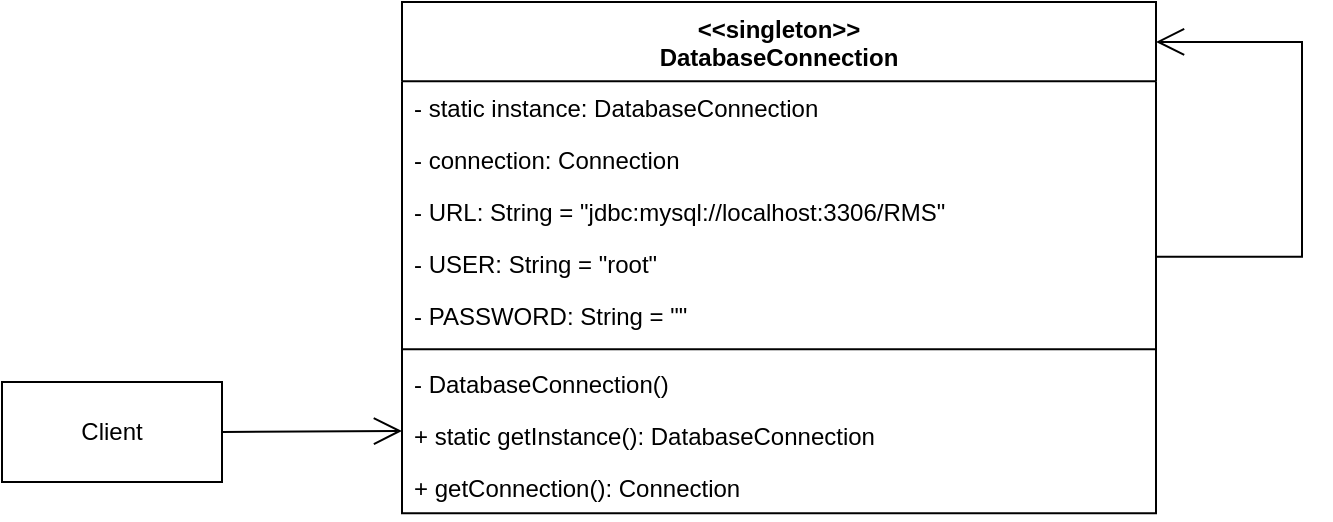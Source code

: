 <mxfile version="22.1.2" type="device">
  <diagram name="Page-1" id="9PJ2amlnH0-70WgWJT20">
    <mxGraphModel dx="2268" dy="727" grid="1" gridSize="10" guides="1" tooltips="1" connect="1" arrows="1" fold="1" page="1" pageScale="1" pageWidth="850" pageHeight="1100" math="0" shadow="0">
      <root>
        <mxCell id="0" />
        <mxCell id="1" parent="0" />
        <mxCell id="id4V8DBXlH6ygl9FucMe-1" value="&lt;&lt;singleton&gt;&gt;&#xa;DatabaseConnection" style="swimlane;fontStyle=1;align=center;verticalAlign=top;childLayout=stackLayout;horizontal=1;startSize=39.632;horizontalStack=0;resizeParent=1;resizeParentMax=0;resizeLast=0;collapsible=0;marginBottom=0;" vertex="1" parent="1">
          <mxGeometry x="160" y="120" width="377" height="255.632" as="geometry" />
        </mxCell>
        <mxCell id="id4V8DBXlH6ygl9FucMe-2" value="- static instance: DatabaseConnection" style="text;strokeColor=none;fillColor=none;align=left;verticalAlign=top;spacingLeft=4;spacingRight=4;overflow=hidden;rotatable=0;points=[[0,0.5],[1,0.5]];portConstraint=eastwest;" vertex="1" parent="id4V8DBXlH6ygl9FucMe-1">
          <mxGeometry y="39.632" width="377" height="26" as="geometry" />
        </mxCell>
        <mxCell id="id4V8DBXlH6ygl9FucMe-3" value="- connection: Connection" style="text;strokeColor=none;fillColor=none;align=left;verticalAlign=top;spacingLeft=4;spacingRight=4;overflow=hidden;rotatable=0;points=[[0,0.5],[1,0.5]];portConstraint=eastwest;" vertex="1" parent="id4V8DBXlH6ygl9FucMe-1">
          <mxGeometry y="65.632" width="377" height="26" as="geometry" />
        </mxCell>
        <mxCell id="id4V8DBXlH6ygl9FucMe-4" value="- URL: String = &quot;jdbc:mysql://localhost:3306/RMS&quot;" style="text;strokeColor=none;fillColor=none;align=left;verticalAlign=top;spacingLeft=4;spacingRight=4;overflow=hidden;rotatable=0;points=[[0,0.5],[1,0.5]];portConstraint=eastwest;" vertex="1" parent="id4V8DBXlH6ygl9FucMe-1">
          <mxGeometry y="91.632" width="377" height="26" as="geometry" />
        </mxCell>
        <mxCell id="id4V8DBXlH6ygl9FucMe-5" value="- USER: String = &quot;root&quot;" style="text;strokeColor=none;fillColor=none;align=left;verticalAlign=top;spacingLeft=4;spacingRight=4;overflow=hidden;rotatable=0;points=[[0,0.5],[1,0.5]];portConstraint=eastwest;" vertex="1" parent="id4V8DBXlH6ygl9FucMe-1">
          <mxGeometry y="117.632" width="377" height="26" as="geometry" />
        </mxCell>
        <mxCell id="id4V8DBXlH6ygl9FucMe-6" value="- PASSWORD: String = &quot;&quot;" style="text;strokeColor=none;fillColor=none;align=left;verticalAlign=top;spacingLeft=4;spacingRight=4;overflow=hidden;rotatable=0;points=[[0,0.5],[1,0.5]];portConstraint=eastwest;" vertex="1" parent="id4V8DBXlH6ygl9FucMe-1">
          <mxGeometry y="143.632" width="377" height="26" as="geometry" />
        </mxCell>
        <mxCell id="id4V8DBXlH6ygl9FucMe-7" style="line;strokeWidth=1;fillColor=none;align=left;verticalAlign=middle;spacingTop=-1;spacingLeft=3;spacingRight=3;rotatable=0;labelPosition=right;points=[];portConstraint=eastwest;strokeColor=inherit;" vertex="1" parent="id4V8DBXlH6ygl9FucMe-1">
          <mxGeometry y="169.632" width="377" height="8" as="geometry" />
        </mxCell>
        <mxCell id="id4V8DBXlH6ygl9FucMe-8" value="- DatabaseConnection()" style="text;strokeColor=none;fillColor=none;align=left;verticalAlign=top;spacingLeft=4;spacingRight=4;overflow=hidden;rotatable=0;points=[[0,0.5],[1,0.5]];portConstraint=eastwest;" vertex="1" parent="id4V8DBXlH6ygl9FucMe-1">
          <mxGeometry y="177.632" width="377" height="26" as="geometry" />
        </mxCell>
        <mxCell id="id4V8DBXlH6ygl9FucMe-9" value="+ static getInstance(): DatabaseConnection" style="text;strokeColor=none;fillColor=none;align=left;verticalAlign=top;spacingLeft=4;spacingRight=4;overflow=hidden;rotatable=0;points=[[0,0.5],[1,0.5]];portConstraint=eastwest;" vertex="1" parent="id4V8DBXlH6ygl9FucMe-1">
          <mxGeometry y="203.632" width="377" height="26" as="geometry" />
        </mxCell>
        <mxCell id="id4V8DBXlH6ygl9FucMe-10" value="+ getConnection(): Connection" style="text;strokeColor=none;fillColor=none;align=left;verticalAlign=top;spacingLeft=4;spacingRight=4;overflow=hidden;rotatable=0;points=[[0,0.5],[1,0.5]];portConstraint=eastwest;" vertex="1" parent="id4V8DBXlH6ygl9FucMe-1">
          <mxGeometry y="229.632" width="377" height="26" as="geometry" />
        </mxCell>
        <mxCell id="id4V8DBXlH6ygl9FucMe-12" value="" style="endArrow=open;endFill=1;endSize=12;html=1;rounded=0;edgeStyle=elbowEdgeStyle;entryX=1;entryY=0.078;entryDx=0;entryDy=0;entryPerimeter=0;" edge="1" parent="1" target="id4V8DBXlH6ygl9FucMe-1">
          <mxGeometry width="160" relative="1" as="geometry">
            <mxPoint x="537" y="247.32" as="sourcePoint" />
            <mxPoint x="610" y="150" as="targetPoint" />
            <Array as="points">
              <mxPoint x="610" y="200" />
            </Array>
          </mxGeometry>
        </mxCell>
        <mxCell id="id4V8DBXlH6ygl9FucMe-13" value="Client" style="html=1;whiteSpace=wrap;" vertex="1" parent="1">
          <mxGeometry x="-40" y="310" width="110" height="50" as="geometry" />
        </mxCell>
        <mxCell id="id4V8DBXlH6ygl9FucMe-14" value="" style="endArrow=open;endFill=1;endSize=12;html=1;rounded=0;exitX=1;exitY=0.5;exitDx=0;exitDy=0;" edge="1" parent="1" source="id4V8DBXlH6ygl9FucMe-13">
          <mxGeometry width="160" relative="1" as="geometry">
            <mxPoint y="334.5" as="sourcePoint" />
            <mxPoint x="160" y="334.5" as="targetPoint" />
          </mxGeometry>
        </mxCell>
      </root>
    </mxGraphModel>
  </diagram>
</mxfile>
